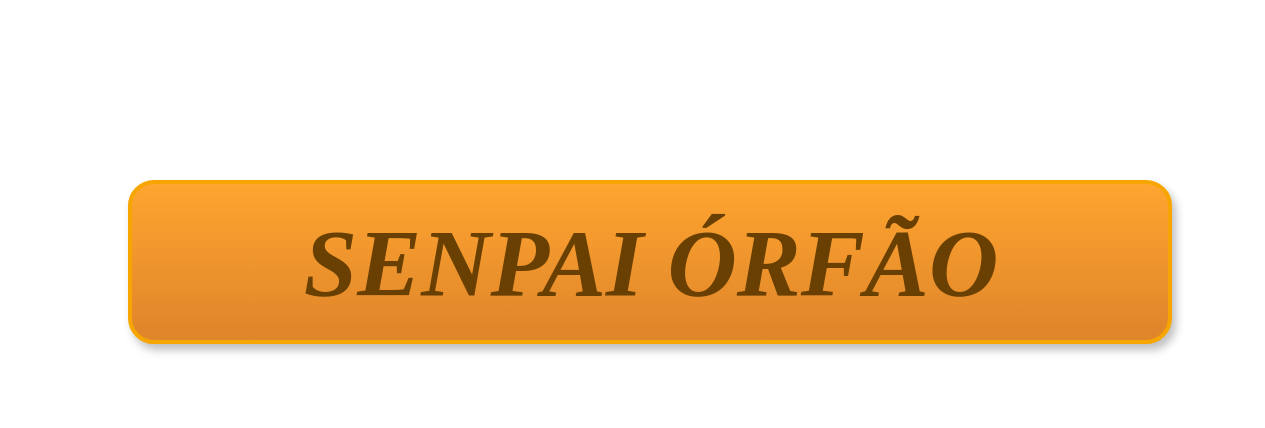 <mxfile version="14.4.3" type="github">
  <diagram id="1a3UGMDriyQdCiPY0vGU" name="Page-1">
    <mxGraphModel dx="866" dy="465" grid="1" gridSize="10" guides="1" tooltips="1" connect="1" arrows="1" fold="1" page="1" pageScale="1" pageWidth="827" pageHeight="1169" math="0" shadow="0">
      <root>
        <mxCell id="0" />
        <mxCell id="1" parent="0" />
        <mxCell id="nn26A_XS03T5ROCxtMMR-1" value="" style="rounded=1;whiteSpace=wrap;html=1;strokeWidth=2;shadow=1;sketch=0;glass=0;gradientColor=#FFA530;fillColor=#DE842A;perimeterSpacing=0;gradientDirection=north;strokeColor=#F7A500;" vertex="1" parent="1">
          <mxGeometry x="120" y="106" width="520" height="80" as="geometry" />
        </mxCell>
        <mxCell id="nn26A_XS03T5ROCxtMMR-2" value="&lt;h1&gt;&lt;font data-font-src=&quot;https://fonts.googleapis.com/css?family=Rakkas&quot; face=&quot;Comic Sans MS&quot;&gt;&lt;i&gt;SENPAI ÓRFÃO&lt;/i&gt;&lt;/font&gt;&lt;/h1&gt;" style="text;html=1;fontSize=24;fontStyle=1;verticalAlign=middle;align=center;shadow=1;glass=0;sketch=0;fontColor=#694002;labelBorderColor=none;" vertex="1" parent="1">
          <mxGeometry x="130" y="116" width="500" height="60" as="geometry" />
        </mxCell>
        <mxCell id="nn26A_XS03T5ROCxtMMR-7" value="" style="shape=image;imageAspect=0;aspect=fixed;verticalLabelPosition=bottom;verticalAlign=top;shadow=1;glass=0;sketch=1;strokeColor=#000000;strokeWidth=2;fillColor=#DE842A;gradientColor=none;fontColor=#694002;image=https://freesvg.org/img/twenty-sided-dice.png;rotation=-45;" vertex="1" parent="1">
          <mxGeometry x="100" y="146" width="60" height="60" as="geometry" />
        </mxCell>
        <mxCell id="nn26A_XS03T5ROCxtMMR-9" value="" style="shape=image;imageAspect=0;aspect=fixed;verticalLabelPosition=bottom;verticalAlign=top;shadow=1;glass=0;sketch=1;strokeColor=#000000;strokeWidth=2;fillColor=#DE842A;gradientColor=none;fontColor=#694002;image=https://toppng.com/public/uploads/thumbnail/simple-playing-dice-design-square-things-clipart-115635953357xbijwkjp4.png;rotation=0;" vertex="1" parent="1">
          <mxGeometry x="105" y="176" width="60" height="38.79" as="geometry" />
        </mxCell>
        <mxCell id="nn26A_XS03T5ROCxtMMR-10" value="" style="shape=image;imageAspect=0;aspect=fixed;verticalLabelPosition=bottom;verticalAlign=top;shadow=1;glass=0;sketch=1;strokeColor=#000000;strokeWidth=2;fillColor=#DE842A;gradientColor=none;fontColor=#694002;image=https://creazilla-store.fra1.digitaloceanspaces.com/emojis/46727/joystick-emoji-clipart-xl.png;" vertex="1" parent="1">
          <mxGeometry x="590" y="124.79" width="90" height="90" as="geometry" />
        </mxCell>
        <mxCell id="nn26A_XS03T5ROCxtMMR-11" value="" style="shape=image;imageAspect=0;aspect=fixed;verticalLabelPosition=bottom;verticalAlign=top;shadow=1;glass=0;sketch=1;strokeColor=#000000;strokeWidth=2;fillColor=#DE842A;gradientColor=none;fontColor=#694002;image=https://media.discordapp.net/attachments/657931392818348067/819547784138588200/cowboy-hat-png.png?width=844&amp;height=499;rotation=-15;" vertex="1" parent="1">
          <mxGeometry x="70" y="40.0" width="160" height="94.46" as="geometry" />
        </mxCell>
      </root>
    </mxGraphModel>
  </diagram>
</mxfile>
